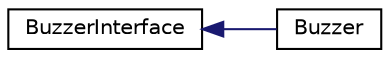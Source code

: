 digraph "Graphical Class Hierarchy"
{
  edge [fontname="Helvetica",fontsize="10",labelfontname="Helvetica",labelfontsize="10"];
  node [fontname="Helvetica",fontsize="10",shape=record];
  rankdir="LR";
  Node1 [label="BuzzerInterface",height=0.2,width=0.4,color="black", fillcolor="white", style="filled",URL="$dc/dbd/classBuzzerInterface.html"];
  Node1 -> Node2 [dir="back",color="midnightblue",fontsize="10",style="solid",fontname="Helvetica"];
  Node2 [label="Buzzer",height=0.2,width=0.4,color="black", fillcolor="white", style="filled",URL="$d3/d17/classBuzzer.html"];
}

